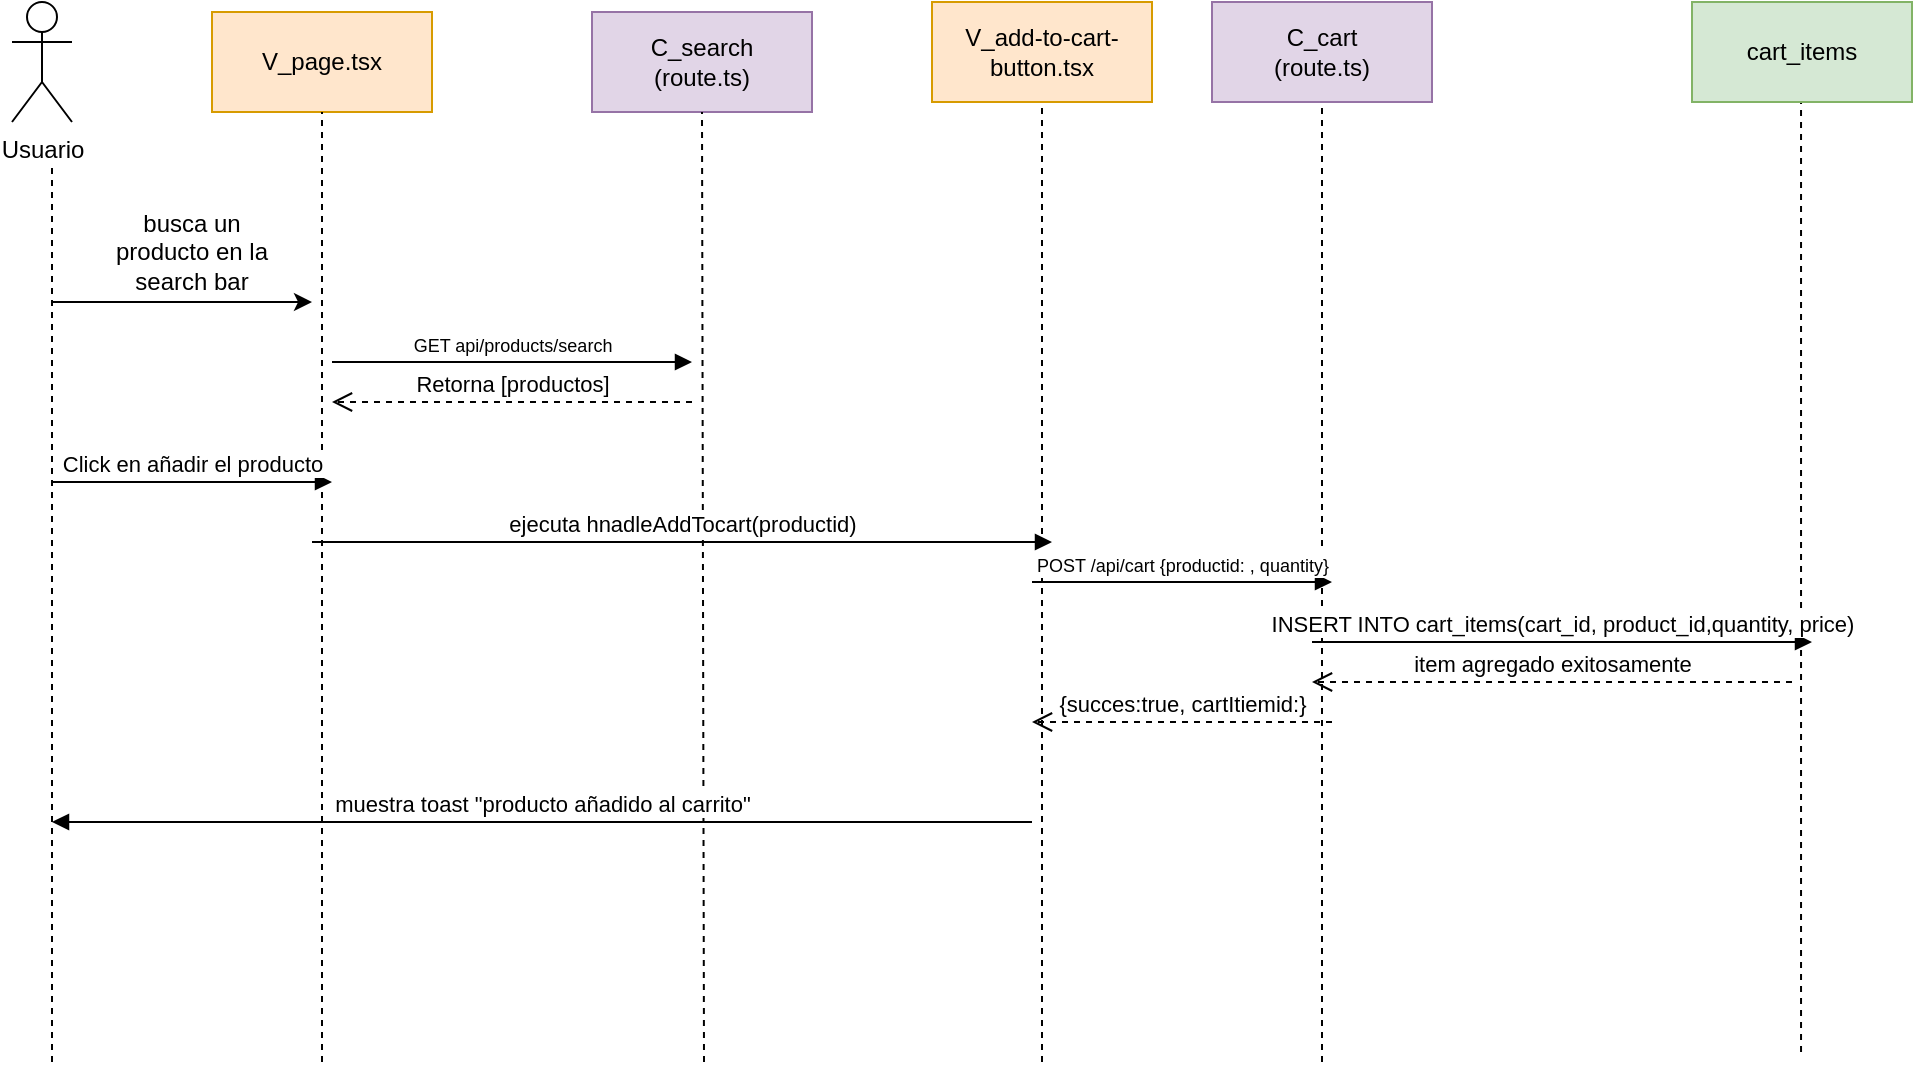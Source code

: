 <mxfile version="28.2.5">
  <diagram name="Página-1" id="2rj19UhDSFJnFfgUXsGi">
    <mxGraphModel grid="1" page="1" gridSize="10" guides="1" tooltips="1" connect="1" arrows="1" fold="1" pageScale="1" pageWidth="827" pageHeight="1169" math="0" shadow="0">
      <root>
        <mxCell id="0" />
        <mxCell id="1" parent="0" />
        <mxCell id="AyxYlHVRZTqRhhLJ_Fwl-61" value="Usuario" style="shape=umlActor;verticalLabelPosition=bottom;verticalAlign=top;html=1;labelPosition=center;align=center;" vertex="1" parent="1">
          <mxGeometry x="480" y="160" width="30" height="60" as="geometry" />
        </mxCell>
        <mxCell id="AyxYlHVRZTqRhhLJ_Fwl-62" value="V_page.tsx" style="html=1;whiteSpace=wrap;fillColor=#ffe6cc;strokeColor=#d79b00;" vertex="1" parent="1">
          <mxGeometry x="580" y="165" width="110" height="50" as="geometry" />
        </mxCell>
        <mxCell id="AyxYlHVRZTqRhhLJ_Fwl-63" value="C_search&lt;br&gt;(route.ts)" style="html=1;whiteSpace=wrap;fillColor=#e1d5e7;strokeColor=#9673a6;" vertex="1" parent="1">
          <mxGeometry x="770" y="165" width="110" height="50" as="geometry" />
        </mxCell>
        <mxCell id="AyxYlHVRZTqRhhLJ_Fwl-64" value="" style="endArrow=none;dashed=1;html=1;rounded=0;" edge="1" parent="1">
          <mxGeometry width="50" height="50" relative="1" as="geometry">
            <mxPoint x="500" y="690" as="sourcePoint" />
            <mxPoint x="500" y="240" as="targetPoint" />
          </mxGeometry>
        </mxCell>
        <mxCell id="AyxYlHVRZTqRhhLJ_Fwl-65" value="" style="endArrow=none;dashed=1;html=1;rounded=0;entryX=0.5;entryY=1;entryDx=0;entryDy=0;" edge="1" parent="1" target="AyxYlHVRZTqRhhLJ_Fwl-62">
          <mxGeometry width="50" height="50" relative="1" as="geometry">
            <mxPoint x="635" y="690" as="sourcePoint" />
            <mxPoint x="680" y="300" as="targetPoint" />
          </mxGeometry>
        </mxCell>
        <mxCell id="AyxYlHVRZTqRhhLJ_Fwl-66" value="" style="endArrow=classic;html=1;rounded=0;" edge="1" parent="1">
          <mxGeometry width="50" height="50" relative="1" as="geometry">
            <mxPoint x="500" y="310" as="sourcePoint" />
            <mxPoint x="630" y="310" as="targetPoint" />
          </mxGeometry>
        </mxCell>
        <mxCell id="AyxYlHVRZTqRhhLJ_Fwl-67" value="busca un producto en la search bar" style="text;html=1;align=center;verticalAlign=middle;whiteSpace=wrap;rounded=0;" vertex="1" parent="1">
          <mxGeometry x="530" y="270" width="80" height="30" as="geometry" />
        </mxCell>
        <mxCell id="AyxYlHVRZTqRhhLJ_Fwl-68" value="" style="endArrow=none;dashed=1;html=1;rounded=0;entryX=0.5;entryY=1;entryDx=0;entryDy=0;" edge="1" parent="1" target="AyxYlHVRZTqRhhLJ_Fwl-63">
          <mxGeometry width="50" height="50" relative="1" as="geometry">
            <mxPoint x="826" y="690" as="sourcePoint" />
            <mxPoint x="636" y="300" as="targetPoint" />
          </mxGeometry>
        </mxCell>
        <mxCell id="AyxYlHVRZTqRhhLJ_Fwl-69" value="" style="endArrow=none;dashed=1;html=1;rounded=0;entryX=0.5;entryY=1;entryDx=0;entryDy=0;" edge="1" parent="1" target="AyxYlHVRZTqRhhLJ_Fwl-84">
          <mxGeometry width="50" height="50" relative="1" as="geometry">
            <mxPoint x="995" y="690" as="sourcePoint" />
            <mxPoint x="995" y="215" as="targetPoint" />
          </mxGeometry>
        </mxCell>
        <mxCell id="AyxYlHVRZTqRhhLJ_Fwl-70" value="&lt;font style=&quot;font-size: 9px;&quot;&gt;GET api/products/search&lt;/font&gt;" style="html=1;verticalAlign=bottom;endArrow=block;curved=0;rounded=0;" edge="1" parent="1">
          <mxGeometry width="80" relative="1" as="geometry">
            <mxPoint x="640" y="340" as="sourcePoint" />
            <mxPoint x="820" y="340" as="targetPoint" />
            <mxPoint as="offset" />
          </mxGeometry>
        </mxCell>
        <mxCell id="AyxYlHVRZTqRhhLJ_Fwl-71" value="Click en añadir el producto" style="html=1;verticalAlign=bottom;endArrow=block;curved=0;rounded=0;" edge="1" parent="1">
          <mxGeometry width="80" relative="1" as="geometry">
            <mxPoint x="500" y="400" as="sourcePoint" />
            <mxPoint x="640" y="400" as="targetPoint" />
            <mxPoint as="offset" />
          </mxGeometry>
        </mxCell>
        <mxCell id="AyxYlHVRZTqRhhLJ_Fwl-73" value="" style="endArrow=none;dashed=1;html=1;rounded=0;" edge="1" parent="1" target="AyxYlHVRZTqRhhLJ_Fwl-85">
          <mxGeometry width="50" height="50" relative="1" as="geometry">
            <mxPoint x="1135" y="690" as="sourcePoint" />
            <mxPoint x="1135" y="215" as="targetPoint" />
          </mxGeometry>
        </mxCell>
        <mxCell id="AyxYlHVRZTqRhhLJ_Fwl-75" value="" style="endArrow=none;dashed=1;html=1;rounded=0;entryX=0.5;entryY=1;entryDx=0;entryDy=0;" edge="1" parent="1">
          <mxGeometry width="50" height="50" relative="1" as="geometry">
            <mxPoint x="1374.52" y="685" as="sourcePoint" />
            <mxPoint x="1374.52" y="210" as="targetPoint" />
          </mxGeometry>
        </mxCell>
        <mxCell id="AyxYlHVRZTqRhhLJ_Fwl-76" value="cart_items" style="html=1;whiteSpace=wrap;fillColor=#d5e8d4;strokeColor=#82b366;" vertex="1" parent="1">
          <mxGeometry x="1320" y="160" width="110" height="50" as="geometry" />
        </mxCell>
        <mxCell id="AyxYlHVRZTqRhhLJ_Fwl-78" value="ejecuta hnadleAddTocart(productid)" style="html=1;verticalAlign=bottom;endArrow=block;curved=0;rounded=0;" edge="1" parent="1">
          <mxGeometry width="80" relative="1" as="geometry">
            <mxPoint x="630" y="430" as="sourcePoint" />
            <mxPoint x="1000" y="430" as="targetPoint" />
            <mxPoint as="offset" />
          </mxGeometry>
        </mxCell>
        <mxCell id="AyxYlHVRZTqRhhLJ_Fwl-80" value="INSERT INTO cart_items(cart_id, product_id,quantity, price&lt;span style=&quot;background-color: light-dark(#ffffff, var(--ge-dark-color, #121212)); color: light-dark(rgb(0, 0, 0), rgb(255, 255, 255));&quot;&gt;)&lt;/span&gt;" style="html=1;verticalAlign=bottom;endArrow=block;curved=0;rounded=0;" edge="1" parent="1">
          <mxGeometry width="80" relative="1" as="geometry">
            <mxPoint x="1130" y="480" as="sourcePoint" />
            <mxPoint x="1380" y="480" as="targetPoint" />
            <mxPoint as="offset" />
          </mxGeometry>
        </mxCell>
        <mxCell id="AyxYlHVRZTqRhhLJ_Fwl-81" value="item agregado exitosamente" style="html=1;verticalAlign=bottom;endArrow=open;dashed=1;endSize=8;curved=0;rounded=0;" edge="1" parent="1">
          <mxGeometry relative="1" as="geometry">
            <mxPoint x="1370" y="500" as="sourcePoint" />
            <mxPoint x="1130" y="500" as="targetPoint" />
          </mxGeometry>
        </mxCell>
        <mxCell id="AyxYlHVRZTqRhhLJ_Fwl-83" value="muestra toast &quot;producto añadido al carrito&quot;" style="html=1;verticalAlign=bottom;endArrow=block;curved=0;rounded=0;" edge="1" parent="1">
          <mxGeometry width="80" relative="1" as="geometry">
            <mxPoint x="990" y="570" as="sourcePoint" />
            <mxPoint x="500" y="570" as="targetPoint" />
            <mxPoint as="offset" />
          </mxGeometry>
        </mxCell>
        <mxCell id="AyxYlHVRZTqRhhLJ_Fwl-84" value="V_add-to-cart-button.tsx" style="html=1;whiteSpace=wrap;fillColor=#ffe6cc;strokeColor=#d79b00;" vertex="1" parent="1">
          <mxGeometry x="940" y="160" width="110" height="50" as="geometry" />
        </mxCell>
        <mxCell id="AyxYlHVRZTqRhhLJ_Fwl-85" value="C_cart&lt;br&gt;(route.ts)" style="html=1;whiteSpace=wrap;fillColor=#e1d5e7;strokeColor=#9673a6;" vertex="1" parent="1">
          <mxGeometry x="1080" y="160" width="110" height="50" as="geometry" />
        </mxCell>
        <mxCell id="AyxYlHVRZTqRhhLJ_Fwl-87" value="Retorna [productos]" style="html=1;verticalAlign=bottom;endArrow=open;dashed=1;endSize=8;curved=0;rounded=0;" edge="1" parent="1">
          <mxGeometry relative="1" as="geometry">
            <mxPoint x="820" y="360" as="sourcePoint" />
            <mxPoint x="640" y="360" as="targetPoint" />
          </mxGeometry>
        </mxCell>
        <mxCell id="AyxYlHVRZTqRhhLJ_Fwl-88" value="&lt;font style=&quot;font-size: 9px;&quot;&gt;POST /api/cart {productid: , quantity}&lt;/font&gt;" style="html=1;verticalAlign=bottom;endArrow=block;curved=0;rounded=0;" edge="1" parent="1">
          <mxGeometry width="80" relative="1" as="geometry">
            <mxPoint x="990" y="450" as="sourcePoint" />
            <mxPoint x="1140" y="450" as="targetPoint" />
            <mxPoint as="offset" />
          </mxGeometry>
        </mxCell>
        <mxCell id="AyxYlHVRZTqRhhLJ_Fwl-89" value="{succes:true, cartItiemid:}" style="html=1;verticalAlign=bottom;endArrow=open;dashed=1;endSize=8;curved=0;rounded=0;" edge="1" parent="1">
          <mxGeometry relative="1" as="geometry">
            <mxPoint x="1140" y="520" as="sourcePoint" />
            <mxPoint x="990" y="520" as="targetPoint" />
          </mxGeometry>
        </mxCell>
      </root>
    </mxGraphModel>
  </diagram>
</mxfile>
